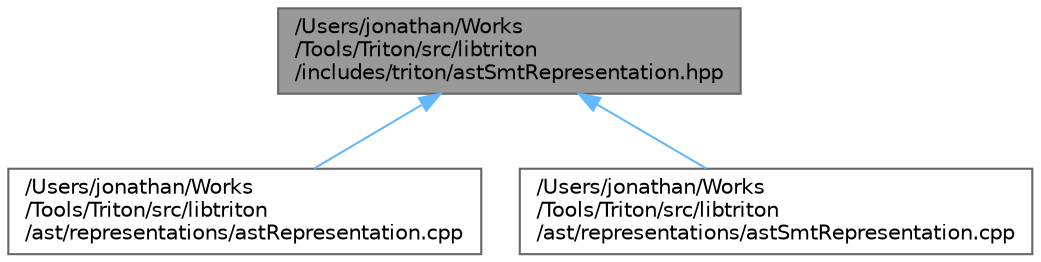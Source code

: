 digraph "/Users/jonathan/Works/Tools/Triton/src/libtriton/includes/triton/astSmtRepresentation.hpp"
{
 // LATEX_PDF_SIZE
  bgcolor="transparent";
  edge [fontname=Helvetica,fontsize=10,labelfontname=Helvetica,labelfontsize=10];
  node [fontname=Helvetica,fontsize=10,shape=box,height=0.2,width=0.4];
  Node1 [label="/Users/jonathan/Works\l/Tools/Triton/src/libtriton\l/includes/triton/astSmtRepresentation.hpp",height=0.2,width=0.4,color="gray40", fillcolor="grey60", style="filled", fontcolor="black",tooltip=" "];
  Node1 -> Node2 [dir="back",color="steelblue1",style="solid"];
  Node2 [label="/Users/jonathan/Works\l/Tools/Triton/src/libtriton\l/ast/representations/astRepresentation.cpp",height=0.2,width=0.4,color="grey40", fillcolor="white", style="filled",URL="$astRepresentation_8cpp.html",tooltip=" "];
  Node1 -> Node3 [dir="back",color="steelblue1",style="solid"];
  Node3 [label="/Users/jonathan/Works\l/Tools/Triton/src/libtriton\l/ast/representations/astSmtRepresentation.cpp",height=0.2,width=0.4,color="grey40", fillcolor="white", style="filled",URL="$astSmtRepresentation_8cpp.html",tooltip=" "];
}
